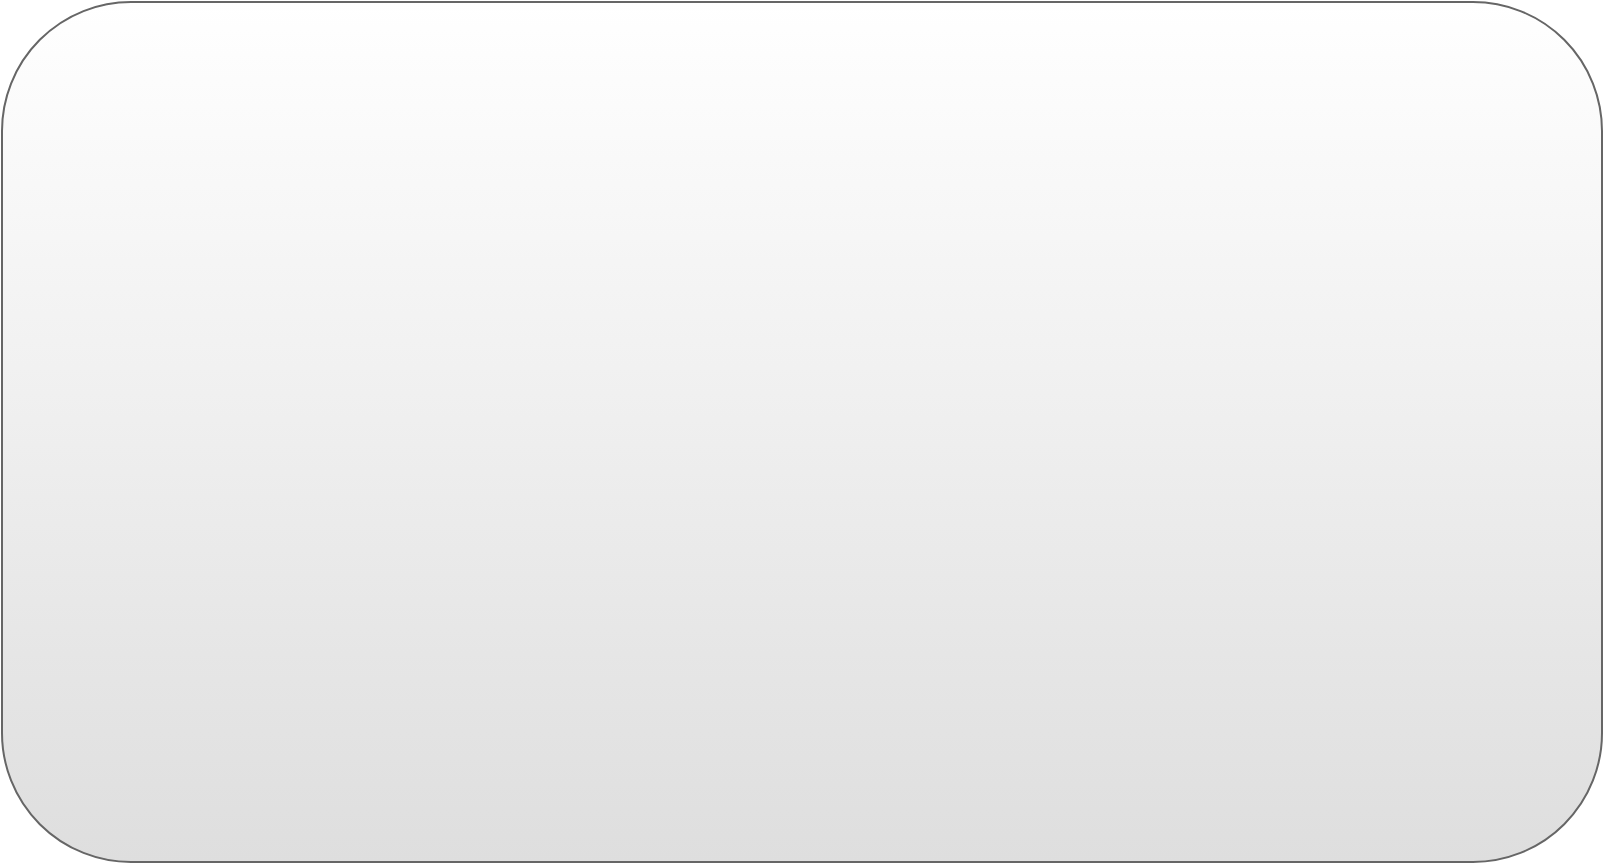 <mxfile version="20.0.0" type="github">
  <diagram name="Page-1" id="13e1069c-82ec-6db2-03f1-153e76fe0fe0">
    <mxGraphModel dx="868" dy="468" grid="1" gridSize="10" guides="1" tooltips="1" connect="1" arrows="1" fold="1" page="1" pageScale="1" pageWidth="1100" pageHeight="850" background="none" math="0" shadow="0">
      <root>
        <mxCell id="0" />
        <mxCell id="1" parent="0" />
        <mxCell id="qw9EHCWrlxvRK0lsngOA-3" value="" style="rounded=1;whiteSpace=wrap;html=1;fontFamily=Verdana;fillColor=default;gradientColor=#DEDEDE;strokeColor=#666666;" vertex="1" parent="1">
          <mxGeometry x="70" y="40" width="800" height="430" as="geometry" />
        </mxCell>
      </root>
    </mxGraphModel>
  </diagram>
</mxfile>
